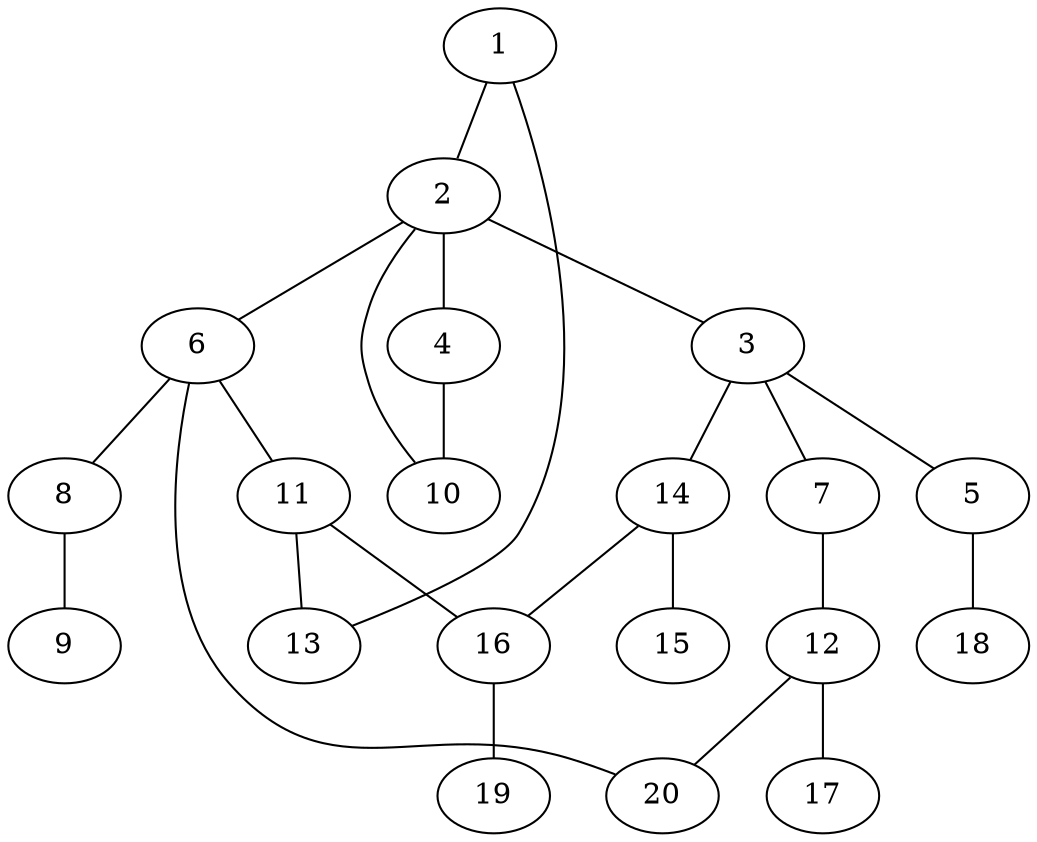 graph graphname {1--2
1--13
2--3
2--4
2--6
2--10
3--5
3--7
3--14
4--10
5--18
6--8
6--11
6--20
7--12
8--9
11--13
11--16
12--17
12--20
14--15
14--16
16--19
}